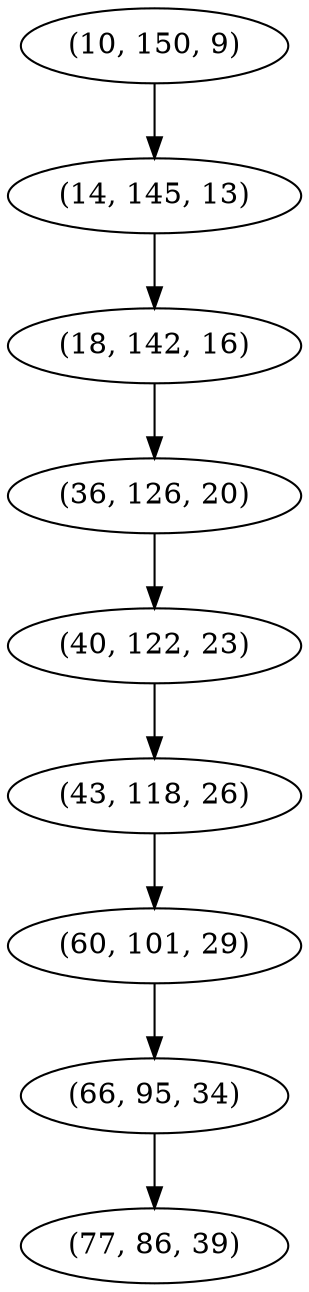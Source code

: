 digraph tree {
    "(10, 150, 9)";
    "(14, 145, 13)";
    "(18, 142, 16)";
    "(36, 126, 20)";
    "(40, 122, 23)";
    "(43, 118, 26)";
    "(60, 101, 29)";
    "(66, 95, 34)";
    "(77, 86, 39)";
    "(10, 150, 9)" -> "(14, 145, 13)";
    "(14, 145, 13)" -> "(18, 142, 16)";
    "(18, 142, 16)" -> "(36, 126, 20)";
    "(36, 126, 20)" -> "(40, 122, 23)";
    "(40, 122, 23)" -> "(43, 118, 26)";
    "(43, 118, 26)" -> "(60, 101, 29)";
    "(60, 101, 29)" -> "(66, 95, 34)";
    "(66, 95, 34)" -> "(77, 86, 39)";
}
